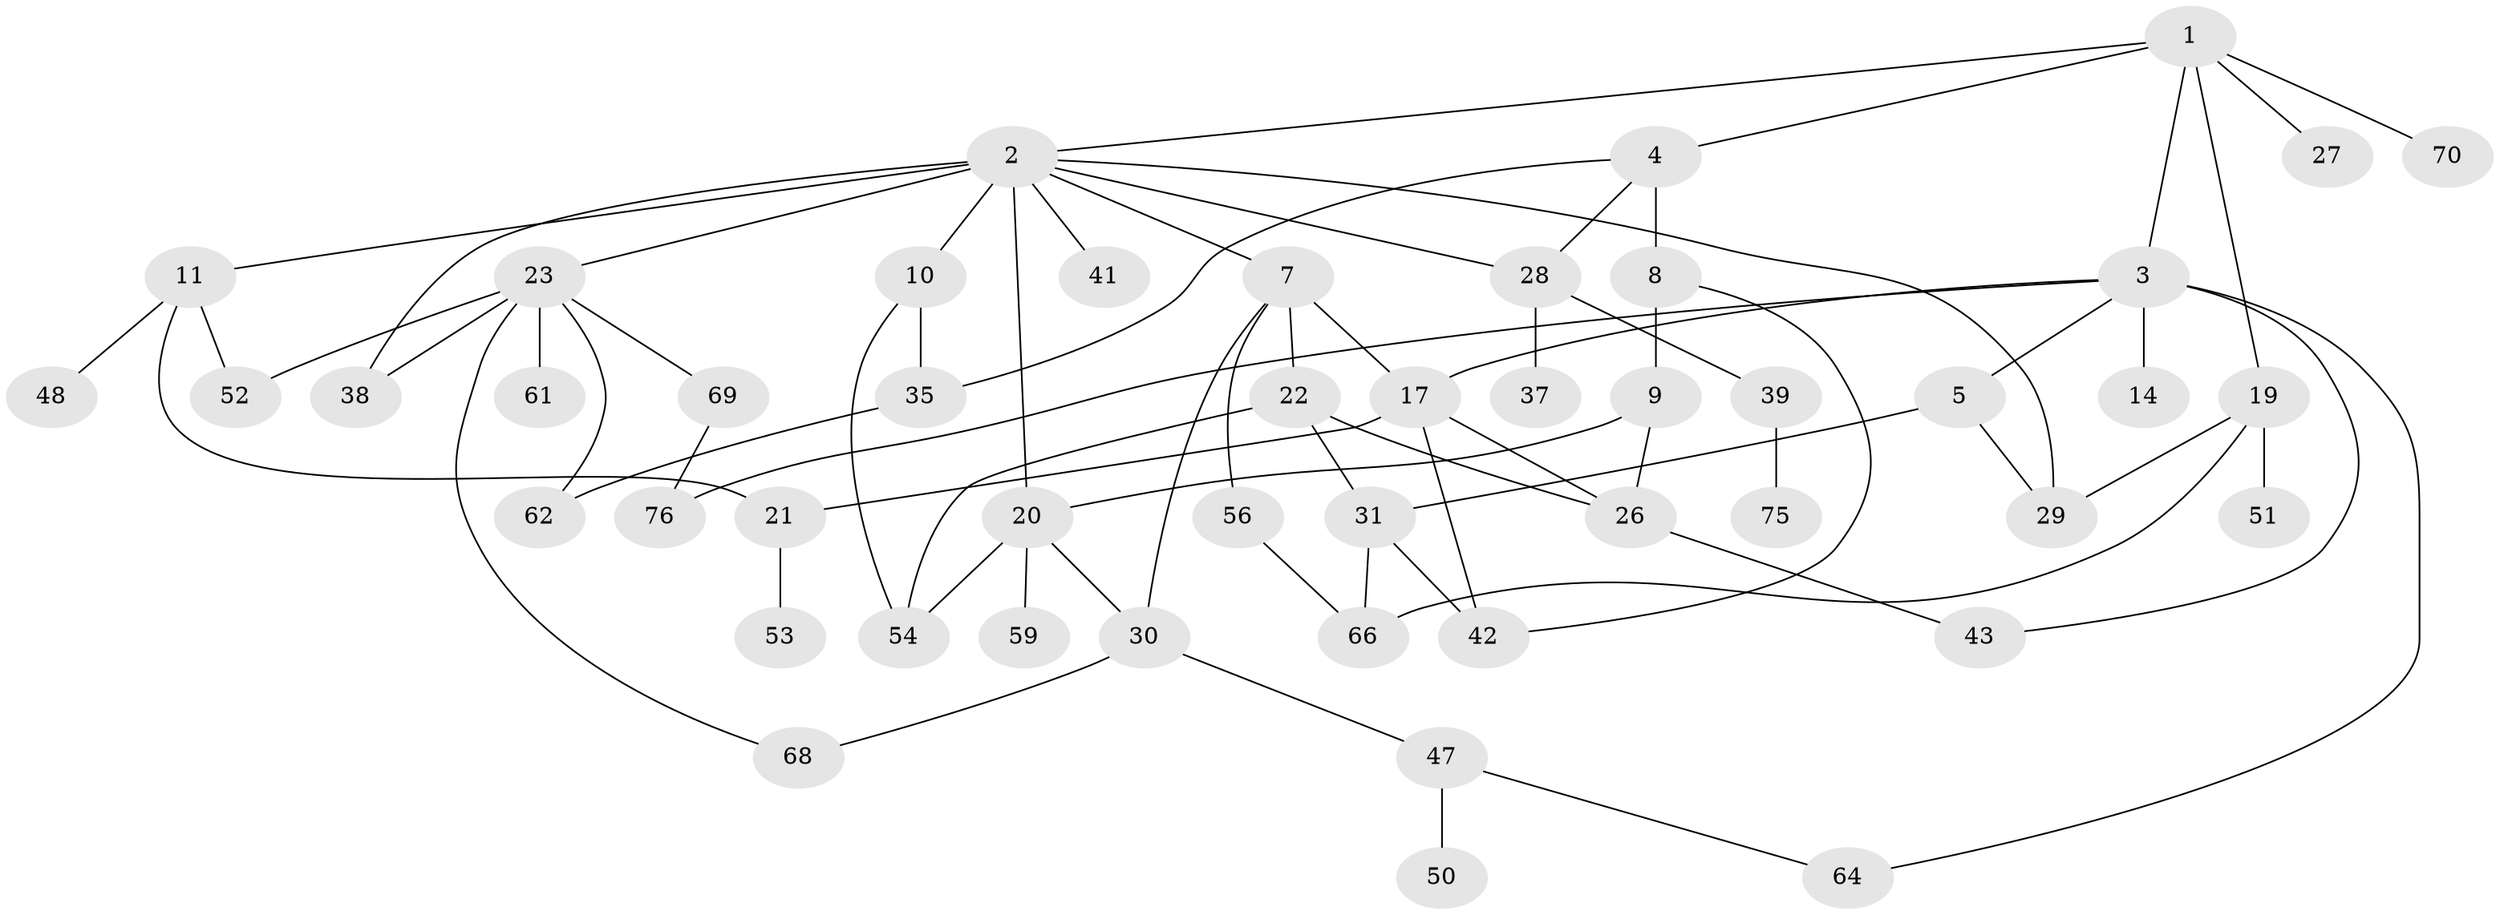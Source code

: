 // original degree distribution, {7: 0.013157894736842105, 9: 0.013157894736842105, 6: 0.039473684210526314, 5: 0.013157894736842105, 3: 0.23684210526315788, 2: 0.3157894736842105, 4: 0.14473684210526316, 1: 0.2236842105263158}
// Generated by graph-tools (version 1.1) at 2025/41/03/06/25 10:41:27]
// undirected, 48 vertices, 71 edges
graph export_dot {
graph [start="1"]
  node [color=gray90,style=filled];
  1 [super="+12"];
  2 [super="+13"];
  3 [super="+46"];
  4 [super="+6"];
  5 [super="+15"];
  7 [super="+16"];
  8 [super="+58"];
  9 [super="+71"];
  10 [super="+18"];
  11 [super="+32"];
  14;
  17 [super="+25"];
  19 [super="+24"];
  20 [super="+36"];
  21 [super="+45"];
  22 [super="+65"];
  23 [super="+33"];
  26 [super="+34"];
  27;
  28 [super="+40"];
  29;
  30 [super="+44"];
  31 [super="+63"];
  35 [super="+55"];
  37;
  38 [super="+72"];
  39 [super="+73"];
  41;
  42 [super="+60"];
  43;
  47 [super="+49"];
  48 [super="+57"];
  50;
  51;
  52;
  53;
  54;
  56;
  59;
  61;
  62 [super="+67"];
  64;
  66;
  68 [super="+74"];
  69;
  70;
  75;
  76;
  1 -- 2;
  1 -- 3;
  1 -- 4;
  1 -- 19;
  1 -- 27;
  1 -- 70;
  2 -- 7;
  2 -- 10 [weight=2];
  2 -- 11;
  2 -- 20;
  2 -- 23;
  2 -- 41;
  2 -- 29;
  2 -- 38;
  2 -- 28;
  3 -- 5;
  3 -- 14;
  3 -- 43;
  3 -- 76;
  3 -- 64;
  3 -- 17;
  4 -- 28;
  4 -- 8 [weight=2];
  4 -- 35;
  5 -- 29;
  5 -- 31;
  7 -- 17;
  7 -- 22;
  7 -- 30;
  7 -- 56;
  8 -- 9;
  8 -- 42;
  9 -- 26;
  9 -- 20;
  10 -- 35;
  10 -- 54;
  11 -- 21;
  11 -- 48;
  11 -- 52;
  17 -- 42;
  17 -- 26;
  17 -- 21;
  19 -- 51;
  19 -- 66;
  19 -- 29;
  20 -- 59;
  20 -- 54;
  20 -- 30;
  21 -- 53;
  22 -- 54;
  22 -- 26;
  22 -- 31;
  23 -- 68;
  23 -- 69;
  23 -- 52;
  23 -- 61;
  23 -- 62;
  23 -- 38;
  26 -- 43;
  28 -- 37;
  28 -- 39;
  30 -- 68;
  30 -- 47;
  31 -- 66;
  31 -- 42;
  35 -- 62;
  39 -- 75;
  47 -- 64;
  47 -- 50;
  56 -- 66;
  69 -- 76;
}
